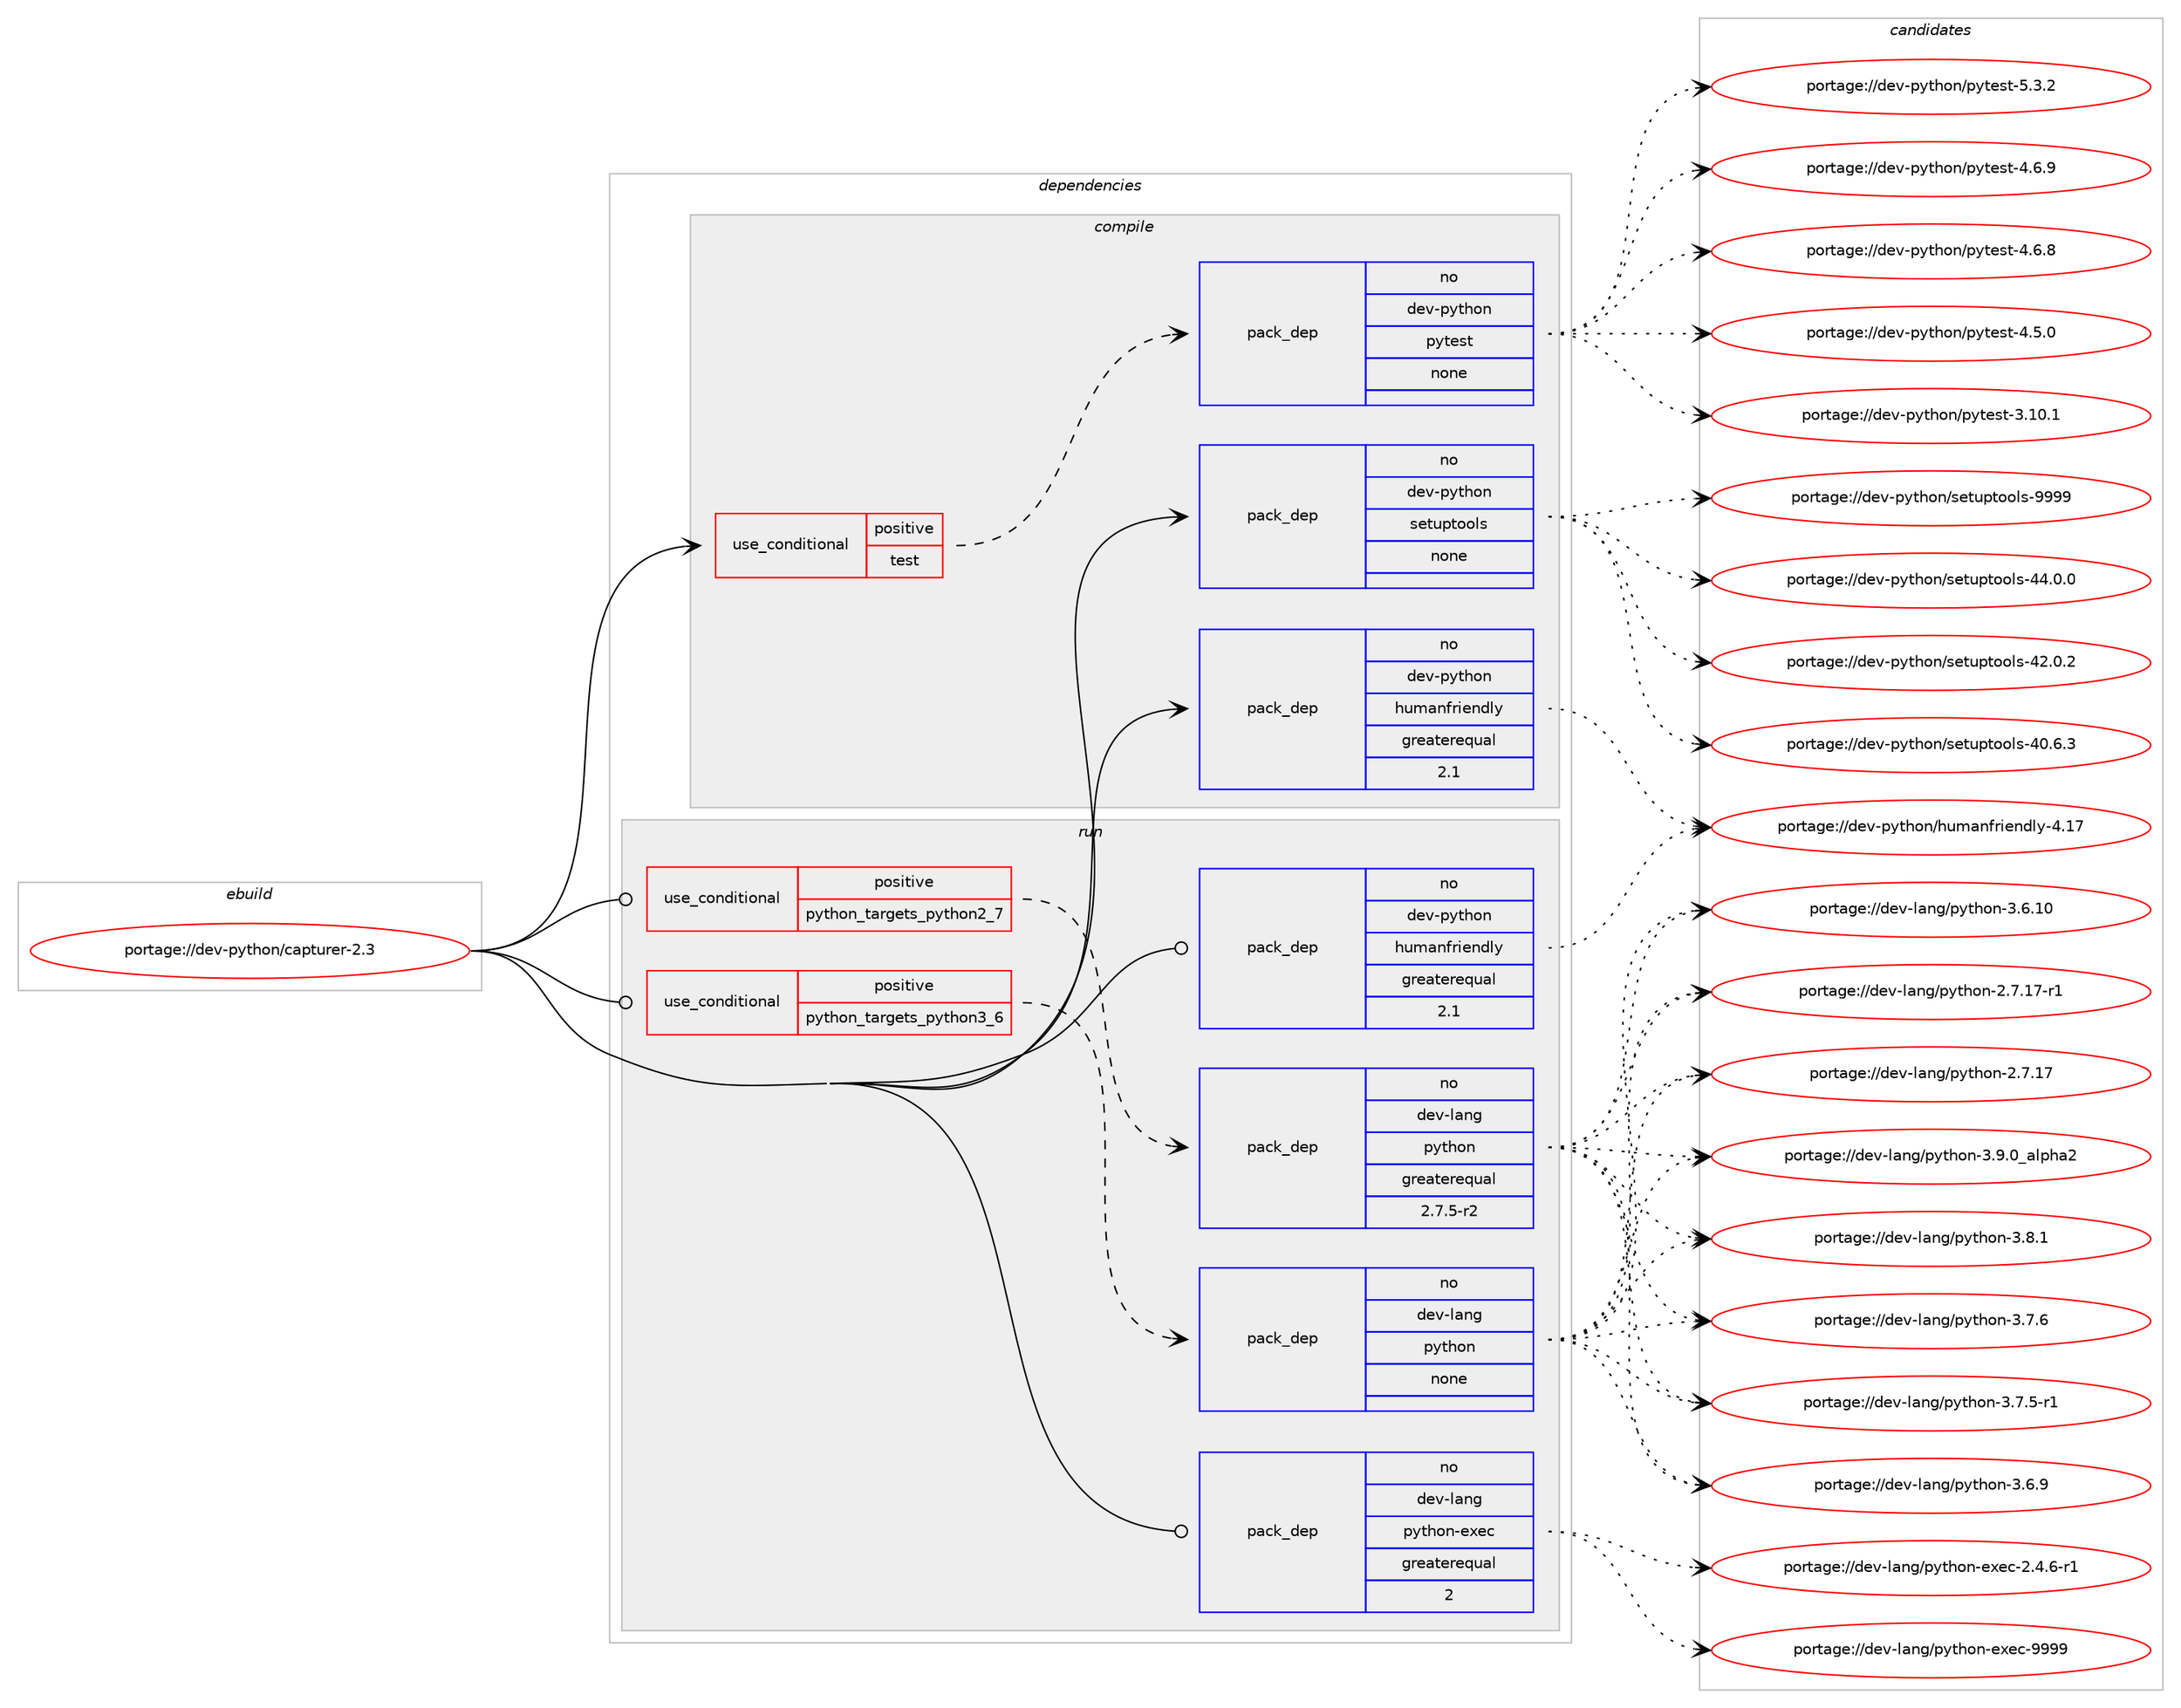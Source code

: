 digraph prolog {

# *************
# Graph options
# *************

newrank=true;
concentrate=true;
compound=true;
graph [rankdir=LR,fontname=Helvetica,fontsize=10,ranksep=1.5];#, ranksep=2.5, nodesep=0.2];
edge  [arrowhead=vee];
node  [fontname=Helvetica,fontsize=10];

# **********
# The ebuild
# **********

subgraph cluster_leftcol {
color=gray;
label=<<i>ebuild</i>>;
id [label="portage://dev-python/capturer-2.3", color=red, width=4, href="../dev-python/capturer-2.3.svg"];
}

# ****************
# The dependencies
# ****************

subgraph cluster_midcol {
color=gray;
label=<<i>dependencies</i>>;
subgraph cluster_compile {
fillcolor="#eeeeee";
style=filled;
label=<<i>compile</i>>;
subgraph cond118043 {
dependency468098 [label=<<TABLE BORDER="0" CELLBORDER="1" CELLSPACING="0" CELLPADDING="4"><TR><TD ROWSPAN="3" CELLPADDING="10">use_conditional</TD></TR><TR><TD>positive</TD></TR><TR><TD>test</TD></TR></TABLE>>, shape=none, color=red];
subgraph pack345048 {
dependency468099 [label=<<TABLE BORDER="0" CELLBORDER="1" CELLSPACING="0" CELLPADDING="4" WIDTH="220"><TR><TD ROWSPAN="6" CELLPADDING="30">pack_dep</TD></TR><TR><TD WIDTH="110">no</TD></TR><TR><TD>dev-python</TD></TR><TR><TD>pytest</TD></TR><TR><TD>none</TD></TR><TR><TD></TD></TR></TABLE>>, shape=none, color=blue];
}
dependency468098:e -> dependency468099:w [weight=20,style="dashed",arrowhead="vee"];
}
id:e -> dependency468098:w [weight=20,style="solid",arrowhead="vee"];
subgraph pack345049 {
dependency468100 [label=<<TABLE BORDER="0" CELLBORDER="1" CELLSPACING="0" CELLPADDING="4" WIDTH="220"><TR><TD ROWSPAN="6" CELLPADDING="30">pack_dep</TD></TR><TR><TD WIDTH="110">no</TD></TR><TR><TD>dev-python</TD></TR><TR><TD>humanfriendly</TD></TR><TR><TD>greaterequal</TD></TR><TR><TD>2.1</TD></TR></TABLE>>, shape=none, color=blue];
}
id:e -> dependency468100:w [weight=20,style="solid",arrowhead="vee"];
subgraph pack345050 {
dependency468101 [label=<<TABLE BORDER="0" CELLBORDER="1" CELLSPACING="0" CELLPADDING="4" WIDTH="220"><TR><TD ROWSPAN="6" CELLPADDING="30">pack_dep</TD></TR><TR><TD WIDTH="110">no</TD></TR><TR><TD>dev-python</TD></TR><TR><TD>setuptools</TD></TR><TR><TD>none</TD></TR><TR><TD></TD></TR></TABLE>>, shape=none, color=blue];
}
id:e -> dependency468101:w [weight=20,style="solid",arrowhead="vee"];
}
subgraph cluster_compileandrun {
fillcolor="#eeeeee";
style=filled;
label=<<i>compile and run</i>>;
}
subgraph cluster_run {
fillcolor="#eeeeee";
style=filled;
label=<<i>run</i>>;
subgraph cond118044 {
dependency468102 [label=<<TABLE BORDER="0" CELLBORDER="1" CELLSPACING="0" CELLPADDING="4"><TR><TD ROWSPAN="3" CELLPADDING="10">use_conditional</TD></TR><TR><TD>positive</TD></TR><TR><TD>python_targets_python2_7</TD></TR></TABLE>>, shape=none, color=red];
subgraph pack345051 {
dependency468103 [label=<<TABLE BORDER="0" CELLBORDER="1" CELLSPACING="0" CELLPADDING="4" WIDTH="220"><TR><TD ROWSPAN="6" CELLPADDING="30">pack_dep</TD></TR><TR><TD WIDTH="110">no</TD></TR><TR><TD>dev-lang</TD></TR><TR><TD>python</TD></TR><TR><TD>greaterequal</TD></TR><TR><TD>2.7.5-r2</TD></TR></TABLE>>, shape=none, color=blue];
}
dependency468102:e -> dependency468103:w [weight=20,style="dashed",arrowhead="vee"];
}
id:e -> dependency468102:w [weight=20,style="solid",arrowhead="odot"];
subgraph cond118045 {
dependency468104 [label=<<TABLE BORDER="0" CELLBORDER="1" CELLSPACING="0" CELLPADDING="4"><TR><TD ROWSPAN="3" CELLPADDING="10">use_conditional</TD></TR><TR><TD>positive</TD></TR><TR><TD>python_targets_python3_6</TD></TR></TABLE>>, shape=none, color=red];
subgraph pack345052 {
dependency468105 [label=<<TABLE BORDER="0" CELLBORDER="1" CELLSPACING="0" CELLPADDING="4" WIDTH="220"><TR><TD ROWSPAN="6" CELLPADDING="30">pack_dep</TD></TR><TR><TD WIDTH="110">no</TD></TR><TR><TD>dev-lang</TD></TR><TR><TD>python</TD></TR><TR><TD>none</TD></TR><TR><TD></TD></TR></TABLE>>, shape=none, color=blue];
}
dependency468104:e -> dependency468105:w [weight=20,style="dashed",arrowhead="vee"];
}
id:e -> dependency468104:w [weight=20,style="solid",arrowhead="odot"];
subgraph pack345053 {
dependency468106 [label=<<TABLE BORDER="0" CELLBORDER="1" CELLSPACING="0" CELLPADDING="4" WIDTH="220"><TR><TD ROWSPAN="6" CELLPADDING="30">pack_dep</TD></TR><TR><TD WIDTH="110">no</TD></TR><TR><TD>dev-lang</TD></TR><TR><TD>python-exec</TD></TR><TR><TD>greaterequal</TD></TR><TR><TD>2</TD></TR></TABLE>>, shape=none, color=blue];
}
id:e -> dependency468106:w [weight=20,style="solid",arrowhead="odot"];
subgraph pack345054 {
dependency468107 [label=<<TABLE BORDER="0" CELLBORDER="1" CELLSPACING="0" CELLPADDING="4" WIDTH="220"><TR><TD ROWSPAN="6" CELLPADDING="30">pack_dep</TD></TR><TR><TD WIDTH="110">no</TD></TR><TR><TD>dev-python</TD></TR><TR><TD>humanfriendly</TD></TR><TR><TD>greaterequal</TD></TR><TR><TD>2.1</TD></TR></TABLE>>, shape=none, color=blue];
}
id:e -> dependency468107:w [weight=20,style="solid",arrowhead="odot"];
}
}

# **************
# The candidates
# **************

subgraph cluster_choices {
rank=same;
color=gray;
label=<<i>candidates</i>>;

subgraph choice345048 {
color=black;
nodesep=1;
choice1001011184511212111610411111047112121116101115116455346514650 [label="portage://dev-python/pytest-5.3.2", color=red, width=4,href="../dev-python/pytest-5.3.2.svg"];
choice1001011184511212111610411111047112121116101115116455246544657 [label="portage://dev-python/pytest-4.6.9", color=red, width=4,href="../dev-python/pytest-4.6.9.svg"];
choice1001011184511212111610411111047112121116101115116455246544656 [label="portage://dev-python/pytest-4.6.8", color=red, width=4,href="../dev-python/pytest-4.6.8.svg"];
choice1001011184511212111610411111047112121116101115116455246534648 [label="portage://dev-python/pytest-4.5.0", color=red, width=4,href="../dev-python/pytest-4.5.0.svg"];
choice100101118451121211161041111104711212111610111511645514649484649 [label="portage://dev-python/pytest-3.10.1", color=red, width=4,href="../dev-python/pytest-3.10.1.svg"];
dependency468099:e -> choice1001011184511212111610411111047112121116101115116455346514650:w [style=dotted,weight="100"];
dependency468099:e -> choice1001011184511212111610411111047112121116101115116455246544657:w [style=dotted,weight="100"];
dependency468099:e -> choice1001011184511212111610411111047112121116101115116455246544656:w [style=dotted,weight="100"];
dependency468099:e -> choice1001011184511212111610411111047112121116101115116455246534648:w [style=dotted,weight="100"];
dependency468099:e -> choice100101118451121211161041111104711212111610111511645514649484649:w [style=dotted,weight="100"];
}
subgraph choice345049 {
color=black;
nodesep=1;
choice1001011184511212111610411111047104117109971101021141051011101001081214552464955 [label="portage://dev-python/humanfriendly-4.17", color=red, width=4,href="../dev-python/humanfriendly-4.17.svg"];
dependency468100:e -> choice1001011184511212111610411111047104117109971101021141051011101001081214552464955:w [style=dotted,weight="100"];
}
subgraph choice345050 {
color=black;
nodesep=1;
choice10010111845112121116104111110471151011161171121161111111081154557575757 [label="portage://dev-python/setuptools-9999", color=red, width=4,href="../dev-python/setuptools-9999.svg"];
choice100101118451121211161041111104711510111611711211611111110811545525246484648 [label="portage://dev-python/setuptools-44.0.0", color=red, width=4,href="../dev-python/setuptools-44.0.0.svg"];
choice100101118451121211161041111104711510111611711211611111110811545525046484650 [label="portage://dev-python/setuptools-42.0.2", color=red, width=4,href="../dev-python/setuptools-42.0.2.svg"];
choice100101118451121211161041111104711510111611711211611111110811545524846544651 [label="portage://dev-python/setuptools-40.6.3", color=red, width=4,href="../dev-python/setuptools-40.6.3.svg"];
dependency468101:e -> choice10010111845112121116104111110471151011161171121161111111081154557575757:w [style=dotted,weight="100"];
dependency468101:e -> choice100101118451121211161041111104711510111611711211611111110811545525246484648:w [style=dotted,weight="100"];
dependency468101:e -> choice100101118451121211161041111104711510111611711211611111110811545525046484650:w [style=dotted,weight="100"];
dependency468101:e -> choice100101118451121211161041111104711510111611711211611111110811545524846544651:w [style=dotted,weight="100"];
}
subgraph choice345051 {
color=black;
nodesep=1;
choice10010111845108971101034711212111610411111045514657464895971081121049750 [label="portage://dev-lang/python-3.9.0_alpha2", color=red, width=4,href="../dev-lang/python-3.9.0_alpha2.svg"];
choice100101118451089711010347112121116104111110455146564649 [label="portage://dev-lang/python-3.8.1", color=red, width=4,href="../dev-lang/python-3.8.1.svg"];
choice100101118451089711010347112121116104111110455146554654 [label="portage://dev-lang/python-3.7.6", color=red, width=4,href="../dev-lang/python-3.7.6.svg"];
choice1001011184510897110103471121211161041111104551465546534511449 [label="portage://dev-lang/python-3.7.5-r1", color=red, width=4,href="../dev-lang/python-3.7.5-r1.svg"];
choice100101118451089711010347112121116104111110455146544657 [label="portage://dev-lang/python-3.6.9", color=red, width=4,href="../dev-lang/python-3.6.9.svg"];
choice10010111845108971101034711212111610411111045514654464948 [label="portage://dev-lang/python-3.6.10", color=red, width=4,href="../dev-lang/python-3.6.10.svg"];
choice100101118451089711010347112121116104111110455046554649554511449 [label="portage://dev-lang/python-2.7.17-r1", color=red, width=4,href="../dev-lang/python-2.7.17-r1.svg"];
choice10010111845108971101034711212111610411111045504655464955 [label="portage://dev-lang/python-2.7.17", color=red, width=4,href="../dev-lang/python-2.7.17.svg"];
dependency468103:e -> choice10010111845108971101034711212111610411111045514657464895971081121049750:w [style=dotted,weight="100"];
dependency468103:e -> choice100101118451089711010347112121116104111110455146564649:w [style=dotted,weight="100"];
dependency468103:e -> choice100101118451089711010347112121116104111110455146554654:w [style=dotted,weight="100"];
dependency468103:e -> choice1001011184510897110103471121211161041111104551465546534511449:w [style=dotted,weight="100"];
dependency468103:e -> choice100101118451089711010347112121116104111110455146544657:w [style=dotted,weight="100"];
dependency468103:e -> choice10010111845108971101034711212111610411111045514654464948:w [style=dotted,weight="100"];
dependency468103:e -> choice100101118451089711010347112121116104111110455046554649554511449:w [style=dotted,weight="100"];
dependency468103:e -> choice10010111845108971101034711212111610411111045504655464955:w [style=dotted,weight="100"];
}
subgraph choice345052 {
color=black;
nodesep=1;
choice10010111845108971101034711212111610411111045514657464895971081121049750 [label="portage://dev-lang/python-3.9.0_alpha2", color=red, width=4,href="../dev-lang/python-3.9.0_alpha2.svg"];
choice100101118451089711010347112121116104111110455146564649 [label="portage://dev-lang/python-3.8.1", color=red, width=4,href="../dev-lang/python-3.8.1.svg"];
choice100101118451089711010347112121116104111110455146554654 [label="portage://dev-lang/python-3.7.6", color=red, width=4,href="../dev-lang/python-3.7.6.svg"];
choice1001011184510897110103471121211161041111104551465546534511449 [label="portage://dev-lang/python-3.7.5-r1", color=red, width=4,href="../dev-lang/python-3.7.5-r1.svg"];
choice100101118451089711010347112121116104111110455146544657 [label="portage://dev-lang/python-3.6.9", color=red, width=4,href="../dev-lang/python-3.6.9.svg"];
choice10010111845108971101034711212111610411111045514654464948 [label="portage://dev-lang/python-3.6.10", color=red, width=4,href="../dev-lang/python-3.6.10.svg"];
choice100101118451089711010347112121116104111110455046554649554511449 [label="portage://dev-lang/python-2.7.17-r1", color=red, width=4,href="../dev-lang/python-2.7.17-r1.svg"];
choice10010111845108971101034711212111610411111045504655464955 [label="portage://dev-lang/python-2.7.17", color=red, width=4,href="../dev-lang/python-2.7.17.svg"];
dependency468105:e -> choice10010111845108971101034711212111610411111045514657464895971081121049750:w [style=dotted,weight="100"];
dependency468105:e -> choice100101118451089711010347112121116104111110455146564649:w [style=dotted,weight="100"];
dependency468105:e -> choice100101118451089711010347112121116104111110455146554654:w [style=dotted,weight="100"];
dependency468105:e -> choice1001011184510897110103471121211161041111104551465546534511449:w [style=dotted,weight="100"];
dependency468105:e -> choice100101118451089711010347112121116104111110455146544657:w [style=dotted,weight="100"];
dependency468105:e -> choice10010111845108971101034711212111610411111045514654464948:w [style=dotted,weight="100"];
dependency468105:e -> choice100101118451089711010347112121116104111110455046554649554511449:w [style=dotted,weight="100"];
dependency468105:e -> choice10010111845108971101034711212111610411111045504655464955:w [style=dotted,weight="100"];
}
subgraph choice345053 {
color=black;
nodesep=1;
choice10010111845108971101034711212111610411111045101120101994557575757 [label="portage://dev-lang/python-exec-9999", color=red, width=4,href="../dev-lang/python-exec-9999.svg"];
choice10010111845108971101034711212111610411111045101120101994550465246544511449 [label="portage://dev-lang/python-exec-2.4.6-r1", color=red, width=4,href="../dev-lang/python-exec-2.4.6-r1.svg"];
dependency468106:e -> choice10010111845108971101034711212111610411111045101120101994557575757:w [style=dotted,weight="100"];
dependency468106:e -> choice10010111845108971101034711212111610411111045101120101994550465246544511449:w [style=dotted,weight="100"];
}
subgraph choice345054 {
color=black;
nodesep=1;
choice1001011184511212111610411111047104117109971101021141051011101001081214552464955 [label="portage://dev-python/humanfriendly-4.17", color=red, width=4,href="../dev-python/humanfriendly-4.17.svg"];
dependency468107:e -> choice1001011184511212111610411111047104117109971101021141051011101001081214552464955:w [style=dotted,weight="100"];
}
}

}
